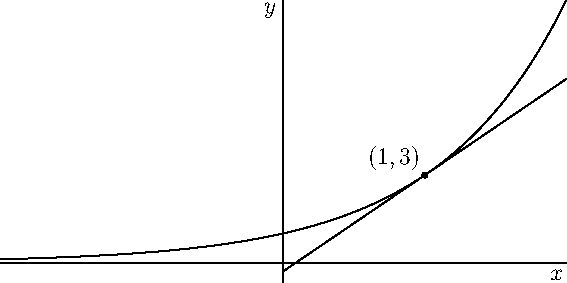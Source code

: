 size(10cm,5cm,IgnoreAspect);
import graph;
xaxis("$x$");
yaxis("$y$");
real f(real x) {return 3^x;}
draw(graph(f,-2,2));
draw((0,-0.296)--(2,6.296));
dot("$(1,3)$",(1,3),NW);
